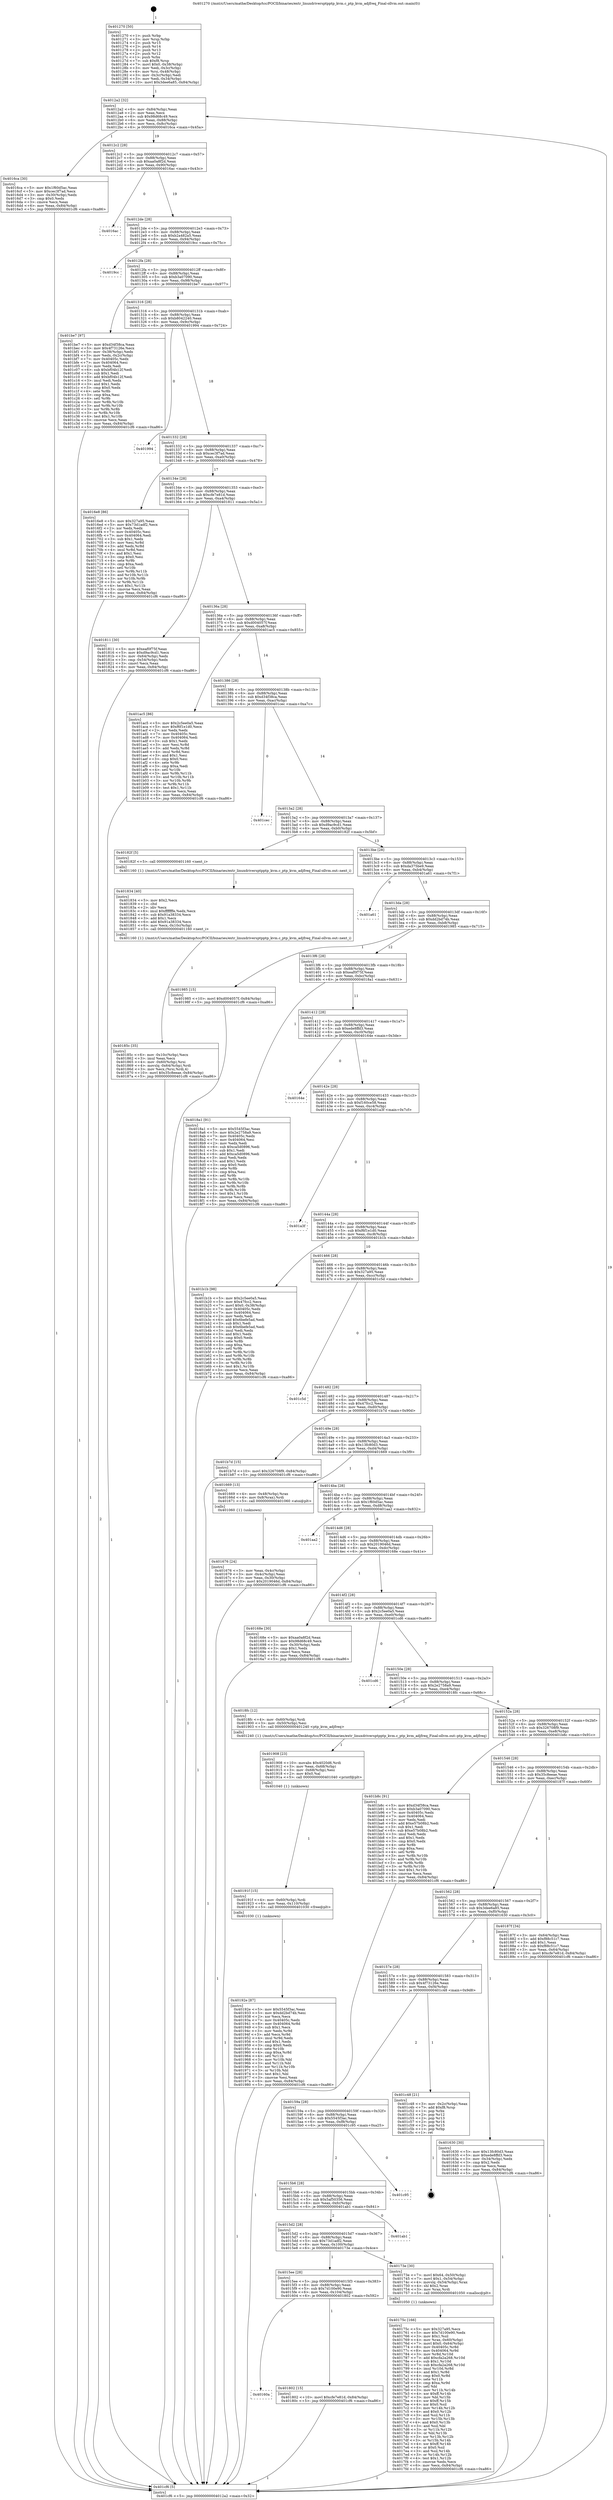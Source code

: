 digraph "0x401270" {
  label = "0x401270 (/mnt/c/Users/mathe/Desktop/tcc/POCII/binaries/extr_linuxdriversptpptp_kvm.c_ptp_kvm_adjfreq_Final-ollvm.out::main(0))"
  labelloc = "t"
  node[shape=record]

  Entry [label="",width=0.3,height=0.3,shape=circle,fillcolor=black,style=filled]
  "0x4012a2" [label="{
     0x4012a2 [32]\l
     | [instrs]\l
     &nbsp;&nbsp;0x4012a2 \<+6\>: mov -0x84(%rbp),%eax\l
     &nbsp;&nbsp;0x4012a8 \<+2\>: mov %eax,%ecx\l
     &nbsp;&nbsp;0x4012aa \<+6\>: sub $0x98d68c49,%ecx\l
     &nbsp;&nbsp;0x4012b0 \<+6\>: mov %eax,-0x88(%rbp)\l
     &nbsp;&nbsp;0x4012b6 \<+6\>: mov %ecx,-0x8c(%rbp)\l
     &nbsp;&nbsp;0x4012bc \<+6\>: je 00000000004016ca \<main+0x45a\>\l
  }"]
  "0x4016ca" [label="{
     0x4016ca [30]\l
     | [instrs]\l
     &nbsp;&nbsp;0x4016ca \<+5\>: mov $0x1f60d5ac,%eax\l
     &nbsp;&nbsp;0x4016cf \<+5\>: mov $0xcec3f7ad,%ecx\l
     &nbsp;&nbsp;0x4016d4 \<+3\>: mov -0x30(%rbp),%edx\l
     &nbsp;&nbsp;0x4016d7 \<+3\>: cmp $0x0,%edx\l
     &nbsp;&nbsp;0x4016da \<+3\>: cmove %ecx,%eax\l
     &nbsp;&nbsp;0x4016dd \<+6\>: mov %eax,-0x84(%rbp)\l
     &nbsp;&nbsp;0x4016e3 \<+5\>: jmp 0000000000401cf6 \<main+0xa86\>\l
  }"]
  "0x4012c2" [label="{
     0x4012c2 [28]\l
     | [instrs]\l
     &nbsp;&nbsp;0x4012c2 \<+5\>: jmp 00000000004012c7 \<main+0x57\>\l
     &nbsp;&nbsp;0x4012c7 \<+6\>: mov -0x88(%rbp),%eax\l
     &nbsp;&nbsp;0x4012cd \<+5\>: sub $0xaa0a8f2d,%eax\l
     &nbsp;&nbsp;0x4012d2 \<+6\>: mov %eax,-0x90(%rbp)\l
     &nbsp;&nbsp;0x4012d8 \<+6\>: je 00000000004016ac \<main+0x43c\>\l
  }"]
  Exit [label="",width=0.3,height=0.3,shape=circle,fillcolor=black,style=filled,peripheries=2]
  "0x4016ac" [label="{
     0x4016ac\l
  }", style=dashed]
  "0x4012de" [label="{
     0x4012de [28]\l
     | [instrs]\l
     &nbsp;&nbsp;0x4012de \<+5\>: jmp 00000000004012e3 \<main+0x73\>\l
     &nbsp;&nbsp;0x4012e3 \<+6\>: mov -0x88(%rbp),%eax\l
     &nbsp;&nbsp;0x4012e9 \<+5\>: sub $0xb2a482a5,%eax\l
     &nbsp;&nbsp;0x4012ee \<+6\>: mov %eax,-0x94(%rbp)\l
     &nbsp;&nbsp;0x4012f4 \<+6\>: je 00000000004019cc \<main+0x75c\>\l
  }"]
  "0x40192e" [label="{
     0x40192e [87]\l
     | [instrs]\l
     &nbsp;&nbsp;0x40192e \<+5\>: mov $0x5545f3ac,%eax\l
     &nbsp;&nbsp;0x401933 \<+5\>: mov $0xdd2bd74b,%esi\l
     &nbsp;&nbsp;0x401938 \<+2\>: xor %ecx,%ecx\l
     &nbsp;&nbsp;0x40193a \<+7\>: mov 0x40405c,%edx\l
     &nbsp;&nbsp;0x401941 \<+8\>: mov 0x404064,%r8d\l
     &nbsp;&nbsp;0x401949 \<+3\>: sub $0x1,%ecx\l
     &nbsp;&nbsp;0x40194c \<+3\>: mov %edx,%r9d\l
     &nbsp;&nbsp;0x40194f \<+3\>: add %ecx,%r9d\l
     &nbsp;&nbsp;0x401952 \<+4\>: imul %r9d,%edx\l
     &nbsp;&nbsp;0x401956 \<+3\>: and $0x1,%edx\l
     &nbsp;&nbsp;0x401959 \<+3\>: cmp $0x0,%edx\l
     &nbsp;&nbsp;0x40195c \<+4\>: sete %r10b\l
     &nbsp;&nbsp;0x401960 \<+4\>: cmp $0xa,%r8d\l
     &nbsp;&nbsp;0x401964 \<+4\>: setl %r11b\l
     &nbsp;&nbsp;0x401968 \<+3\>: mov %r10b,%bl\l
     &nbsp;&nbsp;0x40196b \<+3\>: and %r11b,%bl\l
     &nbsp;&nbsp;0x40196e \<+3\>: xor %r11b,%r10b\l
     &nbsp;&nbsp;0x401971 \<+3\>: or %r10b,%bl\l
     &nbsp;&nbsp;0x401974 \<+3\>: test $0x1,%bl\l
     &nbsp;&nbsp;0x401977 \<+3\>: cmovne %esi,%eax\l
     &nbsp;&nbsp;0x40197a \<+6\>: mov %eax,-0x84(%rbp)\l
     &nbsp;&nbsp;0x401980 \<+5\>: jmp 0000000000401cf6 \<main+0xa86\>\l
  }"]
  "0x4019cc" [label="{
     0x4019cc\l
  }", style=dashed]
  "0x4012fa" [label="{
     0x4012fa [28]\l
     | [instrs]\l
     &nbsp;&nbsp;0x4012fa \<+5\>: jmp 00000000004012ff \<main+0x8f\>\l
     &nbsp;&nbsp;0x4012ff \<+6\>: mov -0x88(%rbp),%eax\l
     &nbsp;&nbsp;0x401305 \<+5\>: sub $0xb3a07090,%eax\l
     &nbsp;&nbsp;0x40130a \<+6\>: mov %eax,-0x98(%rbp)\l
     &nbsp;&nbsp;0x401310 \<+6\>: je 0000000000401be7 \<main+0x977\>\l
  }"]
  "0x40191f" [label="{
     0x40191f [15]\l
     | [instrs]\l
     &nbsp;&nbsp;0x40191f \<+4\>: mov -0x60(%rbp),%rdi\l
     &nbsp;&nbsp;0x401923 \<+6\>: mov %eax,-0x110(%rbp)\l
     &nbsp;&nbsp;0x401929 \<+5\>: call 0000000000401030 \<free@plt\>\l
     | [calls]\l
     &nbsp;&nbsp;0x401030 \{1\} (unknown)\l
  }"]
  "0x401be7" [label="{
     0x401be7 [97]\l
     | [instrs]\l
     &nbsp;&nbsp;0x401be7 \<+5\>: mov $0xd34f38ca,%eax\l
     &nbsp;&nbsp;0x401bec \<+5\>: mov $0x4f73126e,%ecx\l
     &nbsp;&nbsp;0x401bf1 \<+3\>: mov -0x38(%rbp),%edx\l
     &nbsp;&nbsp;0x401bf4 \<+3\>: mov %edx,-0x2c(%rbp)\l
     &nbsp;&nbsp;0x401bf7 \<+7\>: mov 0x40405c,%edx\l
     &nbsp;&nbsp;0x401bfe \<+7\>: mov 0x404064,%esi\l
     &nbsp;&nbsp;0x401c05 \<+2\>: mov %edx,%edi\l
     &nbsp;&nbsp;0x401c07 \<+6\>: sub $0xbf04b12f,%edi\l
     &nbsp;&nbsp;0x401c0d \<+3\>: sub $0x1,%edi\l
     &nbsp;&nbsp;0x401c10 \<+6\>: add $0xbf04b12f,%edi\l
     &nbsp;&nbsp;0x401c16 \<+3\>: imul %edi,%edx\l
     &nbsp;&nbsp;0x401c19 \<+3\>: and $0x1,%edx\l
     &nbsp;&nbsp;0x401c1c \<+3\>: cmp $0x0,%edx\l
     &nbsp;&nbsp;0x401c1f \<+4\>: sete %r8b\l
     &nbsp;&nbsp;0x401c23 \<+3\>: cmp $0xa,%esi\l
     &nbsp;&nbsp;0x401c26 \<+4\>: setl %r9b\l
     &nbsp;&nbsp;0x401c2a \<+3\>: mov %r8b,%r10b\l
     &nbsp;&nbsp;0x401c2d \<+3\>: and %r9b,%r10b\l
     &nbsp;&nbsp;0x401c30 \<+3\>: xor %r9b,%r8b\l
     &nbsp;&nbsp;0x401c33 \<+3\>: or %r8b,%r10b\l
     &nbsp;&nbsp;0x401c36 \<+4\>: test $0x1,%r10b\l
     &nbsp;&nbsp;0x401c3a \<+3\>: cmovne %ecx,%eax\l
     &nbsp;&nbsp;0x401c3d \<+6\>: mov %eax,-0x84(%rbp)\l
     &nbsp;&nbsp;0x401c43 \<+5\>: jmp 0000000000401cf6 \<main+0xa86\>\l
  }"]
  "0x401316" [label="{
     0x401316 [28]\l
     | [instrs]\l
     &nbsp;&nbsp;0x401316 \<+5\>: jmp 000000000040131b \<main+0xab\>\l
     &nbsp;&nbsp;0x40131b \<+6\>: mov -0x88(%rbp),%eax\l
     &nbsp;&nbsp;0x401321 \<+5\>: sub $0xb8042240,%eax\l
     &nbsp;&nbsp;0x401326 \<+6\>: mov %eax,-0x9c(%rbp)\l
     &nbsp;&nbsp;0x40132c \<+6\>: je 0000000000401994 \<main+0x724\>\l
  }"]
  "0x401908" [label="{
     0x401908 [23]\l
     | [instrs]\l
     &nbsp;&nbsp;0x401908 \<+10\>: movabs $0x4020d6,%rdi\l
     &nbsp;&nbsp;0x401912 \<+3\>: mov %eax,-0x68(%rbp)\l
     &nbsp;&nbsp;0x401915 \<+3\>: mov -0x68(%rbp),%esi\l
     &nbsp;&nbsp;0x401918 \<+2\>: mov $0x0,%al\l
     &nbsp;&nbsp;0x40191a \<+5\>: call 0000000000401040 \<printf@plt\>\l
     | [calls]\l
     &nbsp;&nbsp;0x401040 \{1\} (unknown)\l
  }"]
  "0x401994" [label="{
     0x401994\l
  }", style=dashed]
  "0x401332" [label="{
     0x401332 [28]\l
     | [instrs]\l
     &nbsp;&nbsp;0x401332 \<+5\>: jmp 0000000000401337 \<main+0xc7\>\l
     &nbsp;&nbsp;0x401337 \<+6\>: mov -0x88(%rbp),%eax\l
     &nbsp;&nbsp;0x40133d \<+5\>: sub $0xcec3f7ad,%eax\l
     &nbsp;&nbsp;0x401342 \<+6\>: mov %eax,-0xa0(%rbp)\l
     &nbsp;&nbsp;0x401348 \<+6\>: je 00000000004016e8 \<main+0x478\>\l
  }"]
  "0x40185c" [label="{
     0x40185c [35]\l
     | [instrs]\l
     &nbsp;&nbsp;0x40185c \<+6\>: mov -0x10c(%rbp),%ecx\l
     &nbsp;&nbsp;0x401862 \<+3\>: imul %eax,%ecx\l
     &nbsp;&nbsp;0x401865 \<+4\>: mov -0x60(%rbp),%rsi\l
     &nbsp;&nbsp;0x401869 \<+4\>: movslq -0x64(%rbp),%rdi\l
     &nbsp;&nbsp;0x40186d \<+3\>: mov %ecx,(%rsi,%rdi,4)\l
     &nbsp;&nbsp;0x401870 \<+10\>: movl $0x35c8eeae,-0x84(%rbp)\l
     &nbsp;&nbsp;0x40187a \<+5\>: jmp 0000000000401cf6 \<main+0xa86\>\l
  }"]
  "0x4016e8" [label="{
     0x4016e8 [86]\l
     | [instrs]\l
     &nbsp;&nbsp;0x4016e8 \<+5\>: mov $0x327a95,%eax\l
     &nbsp;&nbsp;0x4016ed \<+5\>: mov $0x73d1adf2,%ecx\l
     &nbsp;&nbsp;0x4016f2 \<+2\>: xor %edx,%edx\l
     &nbsp;&nbsp;0x4016f4 \<+7\>: mov 0x40405c,%esi\l
     &nbsp;&nbsp;0x4016fb \<+7\>: mov 0x404064,%edi\l
     &nbsp;&nbsp;0x401702 \<+3\>: sub $0x1,%edx\l
     &nbsp;&nbsp;0x401705 \<+3\>: mov %esi,%r8d\l
     &nbsp;&nbsp;0x401708 \<+3\>: add %edx,%r8d\l
     &nbsp;&nbsp;0x40170b \<+4\>: imul %r8d,%esi\l
     &nbsp;&nbsp;0x40170f \<+3\>: and $0x1,%esi\l
     &nbsp;&nbsp;0x401712 \<+3\>: cmp $0x0,%esi\l
     &nbsp;&nbsp;0x401715 \<+4\>: sete %r9b\l
     &nbsp;&nbsp;0x401719 \<+3\>: cmp $0xa,%edi\l
     &nbsp;&nbsp;0x40171c \<+4\>: setl %r10b\l
     &nbsp;&nbsp;0x401720 \<+3\>: mov %r9b,%r11b\l
     &nbsp;&nbsp;0x401723 \<+3\>: and %r10b,%r11b\l
     &nbsp;&nbsp;0x401726 \<+3\>: xor %r10b,%r9b\l
     &nbsp;&nbsp;0x401729 \<+3\>: or %r9b,%r11b\l
     &nbsp;&nbsp;0x40172c \<+4\>: test $0x1,%r11b\l
     &nbsp;&nbsp;0x401730 \<+3\>: cmovne %ecx,%eax\l
     &nbsp;&nbsp;0x401733 \<+6\>: mov %eax,-0x84(%rbp)\l
     &nbsp;&nbsp;0x401739 \<+5\>: jmp 0000000000401cf6 \<main+0xa86\>\l
  }"]
  "0x40134e" [label="{
     0x40134e [28]\l
     | [instrs]\l
     &nbsp;&nbsp;0x40134e \<+5\>: jmp 0000000000401353 \<main+0xe3\>\l
     &nbsp;&nbsp;0x401353 \<+6\>: mov -0x88(%rbp),%eax\l
     &nbsp;&nbsp;0x401359 \<+5\>: sub $0xcfe7e81d,%eax\l
     &nbsp;&nbsp;0x40135e \<+6\>: mov %eax,-0xa4(%rbp)\l
     &nbsp;&nbsp;0x401364 \<+6\>: je 0000000000401811 \<main+0x5a1\>\l
  }"]
  "0x401834" [label="{
     0x401834 [40]\l
     | [instrs]\l
     &nbsp;&nbsp;0x401834 \<+5\>: mov $0x2,%ecx\l
     &nbsp;&nbsp;0x401839 \<+1\>: cltd\l
     &nbsp;&nbsp;0x40183a \<+2\>: idiv %ecx\l
     &nbsp;&nbsp;0x40183c \<+6\>: imul $0xfffffffe,%edx,%ecx\l
     &nbsp;&nbsp;0x401842 \<+6\>: sub $0x91a38334,%ecx\l
     &nbsp;&nbsp;0x401848 \<+3\>: add $0x1,%ecx\l
     &nbsp;&nbsp;0x40184b \<+6\>: add $0x91a38334,%ecx\l
     &nbsp;&nbsp;0x401851 \<+6\>: mov %ecx,-0x10c(%rbp)\l
     &nbsp;&nbsp;0x401857 \<+5\>: call 0000000000401160 \<next_i\>\l
     | [calls]\l
     &nbsp;&nbsp;0x401160 \{1\} (/mnt/c/Users/mathe/Desktop/tcc/POCII/binaries/extr_linuxdriversptpptp_kvm.c_ptp_kvm_adjfreq_Final-ollvm.out::next_i)\l
  }"]
  "0x401811" [label="{
     0x401811 [30]\l
     | [instrs]\l
     &nbsp;&nbsp;0x401811 \<+5\>: mov $0xeaf0f75f,%eax\l
     &nbsp;&nbsp;0x401816 \<+5\>: mov $0xd9ac9cd1,%ecx\l
     &nbsp;&nbsp;0x40181b \<+3\>: mov -0x64(%rbp),%edx\l
     &nbsp;&nbsp;0x40181e \<+3\>: cmp -0x54(%rbp),%edx\l
     &nbsp;&nbsp;0x401821 \<+3\>: cmovl %ecx,%eax\l
     &nbsp;&nbsp;0x401824 \<+6\>: mov %eax,-0x84(%rbp)\l
     &nbsp;&nbsp;0x40182a \<+5\>: jmp 0000000000401cf6 \<main+0xa86\>\l
  }"]
  "0x40136a" [label="{
     0x40136a [28]\l
     | [instrs]\l
     &nbsp;&nbsp;0x40136a \<+5\>: jmp 000000000040136f \<main+0xff\>\l
     &nbsp;&nbsp;0x40136f \<+6\>: mov -0x88(%rbp),%eax\l
     &nbsp;&nbsp;0x401375 \<+5\>: sub $0xd004057f,%eax\l
     &nbsp;&nbsp;0x40137a \<+6\>: mov %eax,-0xa8(%rbp)\l
     &nbsp;&nbsp;0x401380 \<+6\>: je 0000000000401ac5 \<main+0x855\>\l
  }"]
  "0x40160a" [label="{
     0x40160a\l
  }", style=dashed]
  "0x401ac5" [label="{
     0x401ac5 [86]\l
     | [instrs]\l
     &nbsp;&nbsp;0x401ac5 \<+5\>: mov $0x2c5ee0a5,%eax\l
     &nbsp;&nbsp;0x401aca \<+5\>: mov $0xf6f1e1d0,%ecx\l
     &nbsp;&nbsp;0x401acf \<+2\>: xor %edx,%edx\l
     &nbsp;&nbsp;0x401ad1 \<+7\>: mov 0x40405c,%esi\l
     &nbsp;&nbsp;0x401ad8 \<+7\>: mov 0x404064,%edi\l
     &nbsp;&nbsp;0x401adf \<+3\>: sub $0x1,%edx\l
     &nbsp;&nbsp;0x401ae2 \<+3\>: mov %esi,%r8d\l
     &nbsp;&nbsp;0x401ae5 \<+3\>: add %edx,%r8d\l
     &nbsp;&nbsp;0x401ae8 \<+4\>: imul %r8d,%esi\l
     &nbsp;&nbsp;0x401aec \<+3\>: and $0x1,%esi\l
     &nbsp;&nbsp;0x401aef \<+3\>: cmp $0x0,%esi\l
     &nbsp;&nbsp;0x401af2 \<+4\>: sete %r9b\l
     &nbsp;&nbsp;0x401af6 \<+3\>: cmp $0xa,%edi\l
     &nbsp;&nbsp;0x401af9 \<+4\>: setl %r10b\l
     &nbsp;&nbsp;0x401afd \<+3\>: mov %r9b,%r11b\l
     &nbsp;&nbsp;0x401b00 \<+3\>: and %r10b,%r11b\l
     &nbsp;&nbsp;0x401b03 \<+3\>: xor %r10b,%r9b\l
     &nbsp;&nbsp;0x401b06 \<+3\>: or %r9b,%r11b\l
     &nbsp;&nbsp;0x401b09 \<+4\>: test $0x1,%r11b\l
     &nbsp;&nbsp;0x401b0d \<+3\>: cmovne %ecx,%eax\l
     &nbsp;&nbsp;0x401b10 \<+6\>: mov %eax,-0x84(%rbp)\l
     &nbsp;&nbsp;0x401b16 \<+5\>: jmp 0000000000401cf6 \<main+0xa86\>\l
  }"]
  "0x401386" [label="{
     0x401386 [28]\l
     | [instrs]\l
     &nbsp;&nbsp;0x401386 \<+5\>: jmp 000000000040138b \<main+0x11b\>\l
     &nbsp;&nbsp;0x40138b \<+6\>: mov -0x88(%rbp),%eax\l
     &nbsp;&nbsp;0x401391 \<+5\>: sub $0xd34f38ca,%eax\l
     &nbsp;&nbsp;0x401396 \<+6\>: mov %eax,-0xac(%rbp)\l
     &nbsp;&nbsp;0x40139c \<+6\>: je 0000000000401cec \<main+0xa7c\>\l
  }"]
  "0x401802" [label="{
     0x401802 [15]\l
     | [instrs]\l
     &nbsp;&nbsp;0x401802 \<+10\>: movl $0xcfe7e81d,-0x84(%rbp)\l
     &nbsp;&nbsp;0x40180c \<+5\>: jmp 0000000000401cf6 \<main+0xa86\>\l
  }"]
  "0x401cec" [label="{
     0x401cec\l
  }", style=dashed]
  "0x4013a2" [label="{
     0x4013a2 [28]\l
     | [instrs]\l
     &nbsp;&nbsp;0x4013a2 \<+5\>: jmp 00000000004013a7 \<main+0x137\>\l
     &nbsp;&nbsp;0x4013a7 \<+6\>: mov -0x88(%rbp),%eax\l
     &nbsp;&nbsp;0x4013ad \<+5\>: sub $0xd9ac9cd1,%eax\l
     &nbsp;&nbsp;0x4013b2 \<+6\>: mov %eax,-0xb0(%rbp)\l
     &nbsp;&nbsp;0x4013b8 \<+6\>: je 000000000040182f \<main+0x5bf\>\l
  }"]
  "0x40175c" [label="{
     0x40175c [166]\l
     | [instrs]\l
     &nbsp;&nbsp;0x40175c \<+5\>: mov $0x327a95,%ecx\l
     &nbsp;&nbsp;0x401761 \<+5\>: mov $0x7d100e90,%edx\l
     &nbsp;&nbsp;0x401766 \<+3\>: mov $0x1,%sil\l
     &nbsp;&nbsp;0x401769 \<+4\>: mov %rax,-0x60(%rbp)\l
     &nbsp;&nbsp;0x40176d \<+7\>: movl $0x0,-0x64(%rbp)\l
     &nbsp;&nbsp;0x401774 \<+8\>: mov 0x40405c,%r8d\l
     &nbsp;&nbsp;0x40177c \<+8\>: mov 0x404064,%r9d\l
     &nbsp;&nbsp;0x401784 \<+3\>: mov %r8d,%r10d\l
     &nbsp;&nbsp;0x401787 \<+7\>: add $0xcfa2a268,%r10d\l
     &nbsp;&nbsp;0x40178e \<+4\>: sub $0x1,%r10d\l
     &nbsp;&nbsp;0x401792 \<+7\>: sub $0xcfa2a268,%r10d\l
     &nbsp;&nbsp;0x401799 \<+4\>: imul %r10d,%r8d\l
     &nbsp;&nbsp;0x40179d \<+4\>: and $0x1,%r8d\l
     &nbsp;&nbsp;0x4017a1 \<+4\>: cmp $0x0,%r8d\l
     &nbsp;&nbsp;0x4017a5 \<+4\>: sete %r11b\l
     &nbsp;&nbsp;0x4017a9 \<+4\>: cmp $0xa,%r9d\l
     &nbsp;&nbsp;0x4017ad \<+3\>: setl %bl\l
     &nbsp;&nbsp;0x4017b0 \<+3\>: mov %r11b,%r14b\l
     &nbsp;&nbsp;0x4017b3 \<+4\>: xor $0xff,%r14b\l
     &nbsp;&nbsp;0x4017b7 \<+3\>: mov %bl,%r15b\l
     &nbsp;&nbsp;0x4017ba \<+4\>: xor $0xff,%r15b\l
     &nbsp;&nbsp;0x4017be \<+4\>: xor $0x0,%sil\l
     &nbsp;&nbsp;0x4017c2 \<+3\>: mov %r14b,%r12b\l
     &nbsp;&nbsp;0x4017c5 \<+4\>: and $0x0,%r12b\l
     &nbsp;&nbsp;0x4017c9 \<+3\>: and %sil,%r11b\l
     &nbsp;&nbsp;0x4017cc \<+3\>: mov %r15b,%r13b\l
     &nbsp;&nbsp;0x4017cf \<+4\>: and $0x0,%r13b\l
     &nbsp;&nbsp;0x4017d3 \<+3\>: and %sil,%bl\l
     &nbsp;&nbsp;0x4017d6 \<+3\>: or %r11b,%r12b\l
     &nbsp;&nbsp;0x4017d9 \<+3\>: or %bl,%r13b\l
     &nbsp;&nbsp;0x4017dc \<+3\>: xor %r13b,%r12b\l
     &nbsp;&nbsp;0x4017df \<+3\>: or %r15b,%r14b\l
     &nbsp;&nbsp;0x4017e2 \<+4\>: xor $0xff,%r14b\l
     &nbsp;&nbsp;0x4017e6 \<+4\>: or $0x0,%sil\l
     &nbsp;&nbsp;0x4017ea \<+3\>: and %sil,%r14b\l
     &nbsp;&nbsp;0x4017ed \<+3\>: or %r14b,%r12b\l
     &nbsp;&nbsp;0x4017f0 \<+4\>: test $0x1,%r12b\l
     &nbsp;&nbsp;0x4017f4 \<+3\>: cmovne %edx,%ecx\l
     &nbsp;&nbsp;0x4017f7 \<+6\>: mov %ecx,-0x84(%rbp)\l
     &nbsp;&nbsp;0x4017fd \<+5\>: jmp 0000000000401cf6 \<main+0xa86\>\l
  }"]
  "0x40182f" [label="{
     0x40182f [5]\l
     | [instrs]\l
     &nbsp;&nbsp;0x40182f \<+5\>: call 0000000000401160 \<next_i\>\l
     | [calls]\l
     &nbsp;&nbsp;0x401160 \{1\} (/mnt/c/Users/mathe/Desktop/tcc/POCII/binaries/extr_linuxdriversptpptp_kvm.c_ptp_kvm_adjfreq_Final-ollvm.out::next_i)\l
  }"]
  "0x4013be" [label="{
     0x4013be [28]\l
     | [instrs]\l
     &nbsp;&nbsp;0x4013be \<+5\>: jmp 00000000004013c3 \<main+0x153\>\l
     &nbsp;&nbsp;0x4013c3 \<+6\>: mov -0x88(%rbp),%eax\l
     &nbsp;&nbsp;0x4013c9 \<+5\>: sub $0xda375be9,%eax\l
     &nbsp;&nbsp;0x4013ce \<+6\>: mov %eax,-0xb4(%rbp)\l
     &nbsp;&nbsp;0x4013d4 \<+6\>: je 0000000000401a61 \<main+0x7f1\>\l
  }"]
  "0x4015ee" [label="{
     0x4015ee [28]\l
     | [instrs]\l
     &nbsp;&nbsp;0x4015ee \<+5\>: jmp 00000000004015f3 \<main+0x383\>\l
     &nbsp;&nbsp;0x4015f3 \<+6\>: mov -0x88(%rbp),%eax\l
     &nbsp;&nbsp;0x4015f9 \<+5\>: sub $0x7d100e90,%eax\l
     &nbsp;&nbsp;0x4015fe \<+6\>: mov %eax,-0x104(%rbp)\l
     &nbsp;&nbsp;0x401604 \<+6\>: je 0000000000401802 \<main+0x592\>\l
  }"]
  "0x401a61" [label="{
     0x401a61\l
  }", style=dashed]
  "0x4013da" [label="{
     0x4013da [28]\l
     | [instrs]\l
     &nbsp;&nbsp;0x4013da \<+5\>: jmp 00000000004013df \<main+0x16f\>\l
     &nbsp;&nbsp;0x4013df \<+6\>: mov -0x88(%rbp),%eax\l
     &nbsp;&nbsp;0x4013e5 \<+5\>: sub $0xdd2bd74b,%eax\l
     &nbsp;&nbsp;0x4013ea \<+6\>: mov %eax,-0xb8(%rbp)\l
     &nbsp;&nbsp;0x4013f0 \<+6\>: je 0000000000401985 \<main+0x715\>\l
  }"]
  "0x40173e" [label="{
     0x40173e [30]\l
     | [instrs]\l
     &nbsp;&nbsp;0x40173e \<+7\>: movl $0x64,-0x50(%rbp)\l
     &nbsp;&nbsp;0x401745 \<+7\>: movl $0x1,-0x54(%rbp)\l
     &nbsp;&nbsp;0x40174c \<+4\>: movslq -0x54(%rbp),%rax\l
     &nbsp;&nbsp;0x401750 \<+4\>: shl $0x2,%rax\l
     &nbsp;&nbsp;0x401754 \<+3\>: mov %rax,%rdi\l
     &nbsp;&nbsp;0x401757 \<+5\>: call 0000000000401050 \<malloc@plt\>\l
     | [calls]\l
     &nbsp;&nbsp;0x401050 \{1\} (unknown)\l
  }"]
  "0x401985" [label="{
     0x401985 [15]\l
     | [instrs]\l
     &nbsp;&nbsp;0x401985 \<+10\>: movl $0xd004057f,-0x84(%rbp)\l
     &nbsp;&nbsp;0x40198f \<+5\>: jmp 0000000000401cf6 \<main+0xa86\>\l
  }"]
  "0x4013f6" [label="{
     0x4013f6 [28]\l
     | [instrs]\l
     &nbsp;&nbsp;0x4013f6 \<+5\>: jmp 00000000004013fb \<main+0x18b\>\l
     &nbsp;&nbsp;0x4013fb \<+6\>: mov -0x88(%rbp),%eax\l
     &nbsp;&nbsp;0x401401 \<+5\>: sub $0xeaf0f75f,%eax\l
     &nbsp;&nbsp;0x401406 \<+6\>: mov %eax,-0xbc(%rbp)\l
     &nbsp;&nbsp;0x40140c \<+6\>: je 00000000004018a1 \<main+0x631\>\l
  }"]
  "0x4015d2" [label="{
     0x4015d2 [28]\l
     | [instrs]\l
     &nbsp;&nbsp;0x4015d2 \<+5\>: jmp 00000000004015d7 \<main+0x367\>\l
     &nbsp;&nbsp;0x4015d7 \<+6\>: mov -0x88(%rbp),%eax\l
     &nbsp;&nbsp;0x4015dd \<+5\>: sub $0x73d1adf2,%eax\l
     &nbsp;&nbsp;0x4015e2 \<+6\>: mov %eax,-0x100(%rbp)\l
     &nbsp;&nbsp;0x4015e8 \<+6\>: je 000000000040173e \<main+0x4ce\>\l
  }"]
  "0x4018a1" [label="{
     0x4018a1 [91]\l
     | [instrs]\l
     &nbsp;&nbsp;0x4018a1 \<+5\>: mov $0x5545f3ac,%eax\l
     &nbsp;&nbsp;0x4018a6 \<+5\>: mov $0x2e2758a9,%ecx\l
     &nbsp;&nbsp;0x4018ab \<+7\>: mov 0x40405c,%edx\l
     &nbsp;&nbsp;0x4018b2 \<+7\>: mov 0x404064,%esi\l
     &nbsp;&nbsp;0x4018b9 \<+2\>: mov %edx,%edi\l
     &nbsp;&nbsp;0x4018bb \<+6\>: sub $0xca5d0896,%edi\l
     &nbsp;&nbsp;0x4018c1 \<+3\>: sub $0x1,%edi\l
     &nbsp;&nbsp;0x4018c4 \<+6\>: add $0xca5d0896,%edi\l
     &nbsp;&nbsp;0x4018ca \<+3\>: imul %edi,%edx\l
     &nbsp;&nbsp;0x4018cd \<+3\>: and $0x1,%edx\l
     &nbsp;&nbsp;0x4018d0 \<+3\>: cmp $0x0,%edx\l
     &nbsp;&nbsp;0x4018d3 \<+4\>: sete %r8b\l
     &nbsp;&nbsp;0x4018d7 \<+3\>: cmp $0xa,%esi\l
     &nbsp;&nbsp;0x4018da \<+4\>: setl %r9b\l
     &nbsp;&nbsp;0x4018de \<+3\>: mov %r8b,%r10b\l
     &nbsp;&nbsp;0x4018e1 \<+3\>: and %r9b,%r10b\l
     &nbsp;&nbsp;0x4018e4 \<+3\>: xor %r9b,%r8b\l
     &nbsp;&nbsp;0x4018e7 \<+3\>: or %r8b,%r10b\l
     &nbsp;&nbsp;0x4018ea \<+4\>: test $0x1,%r10b\l
     &nbsp;&nbsp;0x4018ee \<+3\>: cmovne %ecx,%eax\l
     &nbsp;&nbsp;0x4018f1 \<+6\>: mov %eax,-0x84(%rbp)\l
     &nbsp;&nbsp;0x4018f7 \<+5\>: jmp 0000000000401cf6 \<main+0xa86\>\l
  }"]
  "0x401412" [label="{
     0x401412 [28]\l
     | [instrs]\l
     &nbsp;&nbsp;0x401412 \<+5\>: jmp 0000000000401417 \<main+0x1a7\>\l
     &nbsp;&nbsp;0x401417 \<+6\>: mov -0x88(%rbp),%eax\l
     &nbsp;&nbsp;0x40141d \<+5\>: sub $0xede8ffd3,%eax\l
     &nbsp;&nbsp;0x401422 \<+6\>: mov %eax,-0xc0(%rbp)\l
     &nbsp;&nbsp;0x401428 \<+6\>: je 000000000040164e \<main+0x3de\>\l
  }"]
  "0x401ab1" [label="{
     0x401ab1\l
  }", style=dashed]
  "0x40164e" [label="{
     0x40164e\l
  }", style=dashed]
  "0x40142e" [label="{
     0x40142e [28]\l
     | [instrs]\l
     &nbsp;&nbsp;0x40142e \<+5\>: jmp 0000000000401433 \<main+0x1c3\>\l
     &nbsp;&nbsp;0x401433 \<+6\>: mov -0x88(%rbp),%eax\l
     &nbsp;&nbsp;0x401439 \<+5\>: sub $0xf160ce58,%eax\l
     &nbsp;&nbsp;0x40143e \<+6\>: mov %eax,-0xc4(%rbp)\l
     &nbsp;&nbsp;0x401444 \<+6\>: je 0000000000401a3f \<main+0x7cf\>\l
  }"]
  "0x4015b6" [label="{
     0x4015b6 [28]\l
     | [instrs]\l
     &nbsp;&nbsp;0x4015b6 \<+5\>: jmp 00000000004015bb \<main+0x34b\>\l
     &nbsp;&nbsp;0x4015bb \<+6\>: mov -0x88(%rbp),%eax\l
     &nbsp;&nbsp;0x4015c1 \<+5\>: sub $0x5af50356,%eax\l
     &nbsp;&nbsp;0x4015c6 \<+6\>: mov %eax,-0xfc(%rbp)\l
     &nbsp;&nbsp;0x4015cc \<+6\>: je 0000000000401ab1 \<main+0x841\>\l
  }"]
  "0x401a3f" [label="{
     0x401a3f\l
  }", style=dashed]
  "0x40144a" [label="{
     0x40144a [28]\l
     | [instrs]\l
     &nbsp;&nbsp;0x40144a \<+5\>: jmp 000000000040144f \<main+0x1df\>\l
     &nbsp;&nbsp;0x40144f \<+6\>: mov -0x88(%rbp),%eax\l
     &nbsp;&nbsp;0x401455 \<+5\>: sub $0xf6f1e1d0,%eax\l
     &nbsp;&nbsp;0x40145a \<+6\>: mov %eax,-0xc8(%rbp)\l
     &nbsp;&nbsp;0x401460 \<+6\>: je 0000000000401b1b \<main+0x8ab\>\l
  }"]
  "0x401c95" [label="{
     0x401c95\l
  }", style=dashed]
  "0x401b1b" [label="{
     0x401b1b [98]\l
     | [instrs]\l
     &nbsp;&nbsp;0x401b1b \<+5\>: mov $0x2c5ee0a5,%eax\l
     &nbsp;&nbsp;0x401b20 \<+5\>: mov $0x47fcc2,%ecx\l
     &nbsp;&nbsp;0x401b25 \<+7\>: movl $0x0,-0x38(%rbp)\l
     &nbsp;&nbsp;0x401b2c \<+7\>: mov 0x40405c,%edx\l
     &nbsp;&nbsp;0x401b33 \<+7\>: mov 0x404064,%esi\l
     &nbsp;&nbsp;0x401b3a \<+2\>: mov %edx,%edi\l
     &nbsp;&nbsp;0x401b3c \<+6\>: add $0x6befe5ad,%edi\l
     &nbsp;&nbsp;0x401b42 \<+3\>: sub $0x1,%edi\l
     &nbsp;&nbsp;0x401b45 \<+6\>: sub $0x6befe5ad,%edi\l
     &nbsp;&nbsp;0x401b4b \<+3\>: imul %edi,%edx\l
     &nbsp;&nbsp;0x401b4e \<+3\>: and $0x1,%edx\l
     &nbsp;&nbsp;0x401b51 \<+3\>: cmp $0x0,%edx\l
     &nbsp;&nbsp;0x401b54 \<+4\>: sete %r8b\l
     &nbsp;&nbsp;0x401b58 \<+3\>: cmp $0xa,%esi\l
     &nbsp;&nbsp;0x401b5b \<+4\>: setl %r9b\l
     &nbsp;&nbsp;0x401b5f \<+3\>: mov %r8b,%r10b\l
     &nbsp;&nbsp;0x401b62 \<+3\>: and %r9b,%r10b\l
     &nbsp;&nbsp;0x401b65 \<+3\>: xor %r9b,%r8b\l
     &nbsp;&nbsp;0x401b68 \<+3\>: or %r8b,%r10b\l
     &nbsp;&nbsp;0x401b6b \<+4\>: test $0x1,%r10b\l
     &nbsp;&nbsp;0x401b6f \<+3\>: cmovne %ecx,%eax\l
     &nbsp;&nbsp;0x401b72 \<+6\>: mov %eax,-0x84(%rbp)\l
     &nbsp;&nbsp;0x401b78 \<+5\>: jmp 0000000000401cf6 \<main+0xa86\>\l
  }"]
  "0x401466" [label="{
     0x401466 [28]\l
     | [instrs]\l
     &nbsp;&nbsp;0x401466 \<+5\>: jmp 000000000040146b \<main+0x1fb\>\l
     &nbsp;&nbsp;0x40146b \<+6\>: mov -0x88(%rbp),%eax\l
     &nbsp;&nbsp;0x401471 \<+5\>: sub $0x327a95,%eax\l
     &nbsp;&nbsp;0x401476 \<+6\>: mov %eax,-0xcc(%rbp)\l
     &nbsp;&nbsp;0x40147c \<+6\>: je 0000000000401c5d \<main+0x9ed\>\l
  }"]
  "0x40159a" [label="{
     0x40159a [28]\l
     | [instrs]\l
     &nbsp;&nbsp;0x40159a \<+5\>: jmp 000000000040159f \<main+0x32f\>\l
     &nbsp;&nbsp;0x40159f \<+6\>: mov -0x88(%rbp),%eax\l
     &nbsp;&nbsp;0x4015a5 \<+5\>: sub $0x5545f3ac,%eax\l
     &nbsp;&nbsp;0x4015aa \<+6\>: mov %eax,-0xf8(%rbp)\l
     &nbsp;&nbsp;0x4015b0 \<+6\>: je 0000000000401c95 \<main+0xa25\>\l
  }"]
  "0x401c5d" [label="{
     0x401c5d\l
  }", style=dashed]
  "0x401482" [label="{
     0x401482 [28]\l
     | [instrs]\l
     &nbsp;&nbsp;0x401482 \<+5\>: jmp 0000000000401487 \<main+0x217\>\l
     &nbsp;&nbsp;0x401487 \<+6\>: mov -0x88(%rbp),%eax\l
     &nbsp;&nbsp;0x40148d \<+5\>: sub $0x47fcc2,%eax\l
     &nbsp;&nbsp;0x401492 \<+6\>: mov %eax,-0xd0(%rbp)\l
     &nbsp;&nbsp;0x401498 \<+6\>: je 0000000000401b7d \<main+0x90d\>\l
  }"]
  "0x401c48" [label="{
     0x401c48 [21]\l
     | [instrs]\l
     &nbsp;&nbsp;0x401c48 \<+3\>: mov -0x2c(%rbp),%eax\l
     &nbsp;&nbsp;0x401c4b \<+7\>: add $0xf8,%rsp\l
     &nbsp;&nbsp;0x401c52 \<+1\>: pop %rbx\l
     &nbsp;&nbsp;0x401c53 \<+2\>: pop %r12\l
     &nbsp;&nbsp;0x401c55 \<+2\>: pop %r13\l
     &nbsp;&nbsp;0x401c57 \<+2\>: pop %r14\l
     &nbsp;&nbsp;0x401c59 \<+2\>: pop %r15\l
     &nbsp;&nbsp;0x401c5b \<+1\>: pop %rbp\l
     &nbsp;&nbsp;0x401c5c \<+1\>: ret\l
  }"]
  "0x401b7d" [label="{
     0x401b7d [15]\l
     | [instrs]\l
     &nbsp;&nbsp;0x401b7d \<+10\>: movl $0x326708f9,-0x84(%rbp)\l
     &nbsp;&nbsp;0x401b87 \<+5\>: jmp 0000000000401cf6 \<main+0xa86\>\l
  }"]
  "0x40149e" [label="{
     0x40149e [28]\l
     | [instrs]\l
     &nbsp;&nbsp;0x40149e \<+5\>: jmp 00000000004014a3 \<main+0x233\>\l
     &nbsp;&nbsp;0x4014a3 \<+6\>: mov -0x88(%rbp),%eax\l
     &nbsp;&nbsp;0x4014a9 \<+5\>: sub $0x13fc80d3,%eax\l
     &nbsp;&nbsp;0x4014ae \<+6\>: mov %eax,-0xd4(%rbp)\l
     &nbsp;&nbsp;0x4014b4 \<+6\>: je 0000000000401669 \<main+0x3f9\>\l
  }"]
  "0x401676" [label="{
     0x401676 [24]\l
     | [instrs]\l
     &nbsp;&nbsp;0x401676 \<+3\>: mov %eax,-0x4c(%rbp)\l
     &nbsp;&nbsp;0x401679 \<+3\>: mov -0x4c(%rbp),%eax\l
     &nbsp;&nbsp;0x40167c \<+3\>: mov %eax,-0x30(%rbp)\l
     &nbsp;&nbsp;0x40167f \<+10\>: movl $0x2019046d,-0x84(%rbp)\l
     &nbsp;&nbsp;0x401689 \<+5\>: jmp 0000000000401cf6 \<main+0xa86\>\l
  }"]
  "0x401669" [label="{
     0x401669 [13]\l
     | [instrs]\l
     &nbsp;&nbsp;0x401669 \<+4\>: mov -0x48(%rbp),%rax\l
     &nbsp;&nbsp;0x40166d \<+4\>: mov 0x8(%rax),%rdi\l
     &nbsp;&nbsp;0x401671 \<+5\>: call 0000000000401060 \<atoi@plt\>\l
     | [calls]\l
     &nbsp;&nbsp;0x401060 \{1\} (unknown)\l
  }"]
  "0x4014ba" [label="{
     0x4014ba [28]\l
     | [instrs]\l
     &nbsp;&nbsp;0x4014ba \<+5\>: jmp 00000000004014bf \<main+0x24f\>\l
     &nbsp;&nbsp;0x4014bf \<+6\>: mov -0x88(%rbp),%eax\l
     &nbsp;&nbsp;0x4014c5 \<+5\>: sub $0x1f60d5ac,%eax\l
     &nbsp;&nbsp;0x4014ca \<+6\>: mov %eax,-0xd8(%rbp)\l
     &nbsp;&nbsp;0x4014d0 \<+6\>: je 0000000000401aa2 \<main+0x832\>\l
  }"]
  "0x401270" [label="{
     0x401270 [50]\l
     | [instrs]\l
     &nbsp;&nbsp;0x401270 \<+1\>: push %rbp\l
     &nbsp;&nbsp;0x401271 \<+3\>: mov %rsp,%rbp\l
     &nbsp;&nbsp;0x401274 \<+2\>: push %r15\l
     &nbsp;&nbsp;0x401276 \<+2\>: push %r14\l
     &nbsp;&nbsp;0x401278 \<+2\>: push %r13\l
     &nbsp;&nbsp;0x40127a \<+2\>: push %r12\l
     &nbsp;&nbsp;0x40127c \<+1\>: push %rbx\l
     &nbsp;&nbsp;0x40127d \<+7\>: sub $0xf8,%rsp\l
     &nbsp;&nbsp;0x401284 \<+7\>: movl $0x0,-0x38(%rbp)\l
     &nbsp;&nbsp;0x40128b \<+3\>: mov %edi,-0x3c(%rbp)\l
     &nbsp;&nbsp;0x40128e \<+4\>: mov %rsi,-0x48(%rbp)\l
     &nbsp;&nbsp;0x401292 \<+3\>: mov -0x3c(%rbp),%edi\l
     &nbsp;&nbsp;0x401295 \<+3\>: mov %edi,-0x34(%rbp)\l
     &nbsp;&nbsp;0x401298 \<+10\>: movl $0x3dee6a85,-0x84(%rbp)\l
  }"]
  "0x401aa2" [label="{
     0x401aa2\l
  }", style=dashed]
  "0x4014d6" [label="{
     0x4014d6 [28]\l
     | [instrs]\l
     &nbsp;&nbsp;0x4014d6 \<+5\>: jmp 00000000004014db \<main+0x26b\>\l
     &nbsp;&nbsp;0x4014db \<+6\>: mov -0x88(%rbp),%eax\l
     &nbsp;&nbsp;0x4014e1 \<+5\>: sub $0x2019046d,%eax\l
     &nbsp;&nbsp;0x4014e6 \<+6\>: mov %eax,-0xdc(%rbp)\l
     &nbsp;&nbsp;0x4014ec \<+6\>: je 000000000040168e \<main+0x41e\>\l
  }"]
  "0x401cf6" [label="{
     0x401cf6 [5]\l
     | [instrs]\l
     &nbsp;&nbsp;0x401cf6 \<+5\>: jmp 00000000004012a2 \<main+0x32\>\l
  }"]
  "0x40168e" [label="{
     0x40168e [30]\l
     | [instrs]\l
     &nbsp;&nbsp;0x40168e \<+5\>: mov $0xaa0a8f2d,%eax\l
     &nbsp;&nbsp;0x401693 \<+5\>: mov $0x98d68c49,%ecx\l
     &nbsp;&nbsp;0x401698 \<+3\>: mov -0x30(%rbp),%edx\l
     &nbsp;&nbsp;0x40169b \<+3\>: cmp $0x1,%edx\l
     &nbsp;&nbsp;0x40169e \<+3\>: cmovl %ecx,%eax\l
     &nbsp;&nbsp;0x4016a1 \<+6\>: mov %eax,-0x84(%rbp)\l
     &nbsp;&nbsp;0x4016a7 \<+5\>: jmp 0000000000401cf6 \<main+0xa86\>\l
  }"]
  "0x4014f2" [label="{
     0x4014f2 [28]\l
     | [instrs]\l
     &nbsp;&nbsp;0x4014f2 \<+5\>: jmp 00000000004014f7 \<main+0x287\>\l
     &nbsp;&nbsp;0x4014f7 \<+6\>: mov -0x88(%rbp),%eax\l
     &nbsp;&nbsp;0x4014fd \<+5\>: sub $0x2c5ee0a5,%eax\l
     &nbsp;&nbsp;0x401502 \<+6\>: mov %eax,-0xe0(%rbp)\l
     &nbsp;&nbsp;0x401508 \<+6\>: je 0000000000401cd6 \<main+0xa66\>\l
  }"]
  "0x40157e" [label="{
     0x40157e [28]\l
     | [instrs]\l
     &nbsp;&nbsp;0x40157e \<+5\>: jmp 0000000000401583 \<main+0x313\>\l
     &nbsp;&nbsp;0x401583 \<+6\>: mov -0x88(%rbp),%eax\l
     &nbsp;&nbsp;0x401589 \<+5\>: sub $0x4f73126e,%eax\l
     &nbsp;&nbsp;0x40158e \<+6\>: mov %eax,-0xf4(%rbp)\l
     &nbsp;&nbsp;0x401594 \<+6\>: je 0000000000401c48 \<main+0x9d8\>\l
  }"]
  "0x401cd6" [label="{
     0x401cd6\l
  }", style=dashed]
  "0x40150e" [label="{
     0x40150e [28]\l
     | [instrs]\l
     &nbsp;&nbsp;0x40150e \<+5\>: jmp 0000000000401513 \<main+0x2a3\>\l
     &nbsp;&nbsp;0x401513 \<+6\>: mov -0x88(%rbp),%eax\l
     &nbsp;&nbsp;0x401519 \<+5\>: sub $0x2e2758a9,%eax\l
     &nbsp;&nbsp;0x40151e \<+6\>: mov %eax,-0xe4(%rbp)\l
     &nbsp;&nbsp;0x401524 \<+6\>: je 00000000004018fc \<main+0x68c\>\l
  }"]
  "0x401630" [label="{
     0x401630 [30]\l
     | [instrs]\l
     &nbsp;&nbsp;0x401630 \<+5\>: mov $0x13fc80d3,%eax\l
     &nbsp;&nbsp;0x401635 \<+5\>: mov $0xede8ffd3,%ecx\l
     &nbsp;&nbsp;0x40163a \<+3\>: mov -0x34(%rbp),%edx\l
     &nbsp;&nbsp;0x40163d \<+3\>: cmp $0x2,%edx\l
     &nbsp;&nbsp;0x401640 \<+3\>: cmovne %ecx,%eax\l
     &nbsp;&nbsp;0x401643 \<+6\>: mov %eax,-0x84(%rbp)\l
     &nbsp;&nbsp;0x401649 \<+5\>: jmp 0000000000401cf6 \<main+0xa86\>\l
  }"]
  "0x4018fc" [label="{
     0x4018fc [12]\l
     | [instrs]\l
     &nbsp;&nbsp;0x4018fc \<+4\>: mov -0x60(%rbp),%rdi\l
     &nbsp;&nbsp;0x401900 \<+3\>: mov -0x50(%rbp),%esi\l
     &nbsp;&nbsp;0x401903 \<+5\>: call 0000000000401240 \<ptp_kvm_adjfreq\>\l
     | [calls]\l
     &nbsp;&nbsp;0x401240 \{1\} (/mnt/c/Users/mathe/Desktop/tcc/POCII/binaries/extr_linuxdriversptpptp_kvm.c_ptp_kvm_adjfreq_Final-ollvm.out::ptp_kvm_adjfreq)\l
  }"]
  "0x40152a" [label="{
     0x40152a [28]\l
     | [instrs]\l
     &nbsp;&nbsp;0x40152a \<+5\>: jmp 000000000040152f \<main+0x2bf\>\l
     &nbsp;&nbsp;0x40152f \<+6\>: mov -0x88(%rbp),%eax\l
     &nbsp;&nbsp;0x401535 \<+5\>: sub $0x326708f9,%eax\l
     &nbsp;&nbsp;0x40153a \<+6\>: mov %eax,-0xe8(%rbp)\l
     &nbsp;&nbsp;0x401540 \<+6\>: je 0000000000401b8c \<main+0x91c\>\l
  }"]
  "0x401562" [label="{
     0x401562 [28]\l
     | [instrs]\l
     &nbsp;&nbsp;0x401562 \<+5\>: jmp 0000000000401567 \<main+0x2f7\>\l
     &nbsp;&nbsp;0x401567 \<+6\>: mov -0x88(%rbp),%eax\l
     &nbsp;&nbsp;0x40156d \<+5\>: sub $0x3dee6a85,%eax\l
     &nbsp;&nbsp;0x401572 \<+6\>: mov %eax,-0xf0(%rbp)\l
     &nbsp;&nbsp;0x401578 \<+6\>: je 0000000000401630 \<main+0x3c0\>\l
  }"]
  "0x401b8c" [label="{
     0x401b8c [91]\l
     | [instrs]\l
     &nbsp;&nbsp;0x401b8c \<+5\>: mov $0xd34f38ca,%eax\l
     &nbsp;&nbsp;0x401b91 \<+5\>: mov $0xb3a07090,%ecx\l
     &nbsp;&nbsp;0x401b96 \<+7\>: mov 0x40405c,%edx\l
     &nbsp;&nbsp;0x401b9d \<+7\>: mov 0x404064,%esi\l
     &nbsp;&nbsp;0x401ba4 \<+2\>: mov %edx,%edi\l
     &nbsp;&nbsp;0x401ba6 \<+6\>: add $0xe57b08b2,%edi\l
     &nbsp;&nbsp;0x401bac \<+3\>: sub $0x1,%edi\l
     &nbsp;&nbsp;0x401baf \<+6\>: sub $0xe57b08b2,%edi\l
     &nbsp;&nbsp;0x401bb5 \<+3\>: imul %edi,%edx\l
     &nbsp;&nbsp;0x401bb8 \<+3\>: and $0x1,%edx\l
     &nbsp;&nbsp;0x401bbb \<+3\>: cmp $0x0,%edx\l
     &nbsp;&nbsp;0x401bbe \<+4\>: sete %r8b\l
     &nbsp;&nbsp;0x401bc2 \<+3\>: cmp $0xa,%esi\l
     &nbsp;&nbsp;0x401bc5 \<+4\>: setl %r9b\l
     &nbsp;&nbsp;0x401bc9 \<+3\>: mov %r8b,%r10b\l
     &nbsp;&nbsp;0x401bcc \<+3\>: and %r9b,%r10b\l
     &nbsp;&nbsp;0x401bcf \<+3\>: xor %r9b,%r8b\l
     &nbsp;&nbsp;0x401bd2 \<+3\>: or %r8b,%r10b\l
     &nbsp;&nbsp;0x401bd5 \<+4\>: test $0x1,%r10b\l
     &nbsp;&nbsp;0x401bd9 \<+3\>: cmovne %ecx,%eax\l
     &nbsp;&nbsp;0x401bdc \<+6\>: mov %eax,-0x84(%rbp)\l
     &nbsp;&nbsp;0x401be2 \<+5\>: jmp 0000000000401cf6 \<main+0xa86\>\l
  }"]
  "0x401546" [label="{
     0x401546 [28]\l
     | [instrs]\l
     &nbsp;&nbsp;0x401546 \<+5\>: jmp 000000000040154b \<main+0x2db\>\l
     &nbsp;&nbsp;0x40154b \<+6\>: mov -0x88(%rbp),%eax\l
     &nbsp;&nbsp;0x401551 \<+5\>: sub $0x35c8eeae,%eax\l
     &nbsp;&nbsp;0x401556 \<+6\>: mov %eax,-0xec(%rbp)\l
     &nbsp;&nbsp;0x40155c \<+6\>: je 000000000040187f \<main+0x60f\>\l
  }"]
  "0x40187f" [label="{
     0x40187f [34]\l
     | [instrs]\l
     &nbsp;&nbsp;0x40187f \<+3\>: mov -0x64(%rbp),%eax\l
     &nbsp;&nbsp;0x401882 \<+5\>: add $0xf88c51c7,%eax\l
     &nbsp;&nbsp;0x401887 \<+3\>: add $0x1,%eax\l
     &nbsp;&nbsp;0x40188a \<+5\>: sub $0xf88c51c7,%eax\l
     &nbsp;&nbsp;0x40188f \<+3\>: mov %eax,-0x64(%rbp)\l
     &nbsp;&nbsp;0x401892 \<+10\>: movl $0xcfe7e81d,-0x84(%rbp)\l
     &nbsp;&nbsp;0x40189c \<+5\>: jmp 0000000000401cf6 \<main+0xa86\>\l
  }"]
  Entry -> "0x401270" [label=" 1"]
  "0x4012a2" -> "0x4016ca" [label=" 1"]
  "0x4012a2" -> "0x4012c2" [label=" 19"]
  "0x401c48" -> Exit [label=" 1"]
  "0x4012c2" -> "0x4016ac" [label=" 0"]
  "0x4012c2" -> "0x4012de" [label=" 19"]
  "0x401be7" -> "0x401cf6" [label=" 1"]
  "0x4012de" -> "0x4019cc" [label=" 0"]
  "0x4012de" -> "0x4012fa" [label=" 19"]
  "0x401b8c" -> "0x401cf6" [label=" 1"]
  "0x4012fa" -> "0x401be7" [label=" 1"]
  "0x4012fa" -> "0x401316" [label=" 18"]
  "0x401b7d" -> "0x401cf6" [label=" 1"]
  "0x401316" -> "0x401994" [label=" 0"]
  "0x401316" -> "0x401332" [label=" 18"]
  "0x401b1b" -> "0x401cf6" [label=" 1"]
  "0x401332" -> "0x4016e8" [label=" 1"]
  "0x401332" -> "0x40134e" [label=" 17"]
  "0x401ac5" -> "0x401cf6" [label=" 1"]
  "0x40134e" -> "0x401811" [label=" 2"]
  "0x40134e" -> "0x40136a" [label=" 15"]
  "0x401985" -> "0x401cf6" [label=" 1"]
  "0x40136a" -> "0x401ac5" [label=" 1"]
  "0x40136a" -> "0x401386" [label=" 14"]
  "0x40192e" -> "0x401cf6" [label=" 1"]
  "0x401386" -> "0x401cec" [label=" 0"]
  "0x401386" -> "0x4013a2" [label=" 14"]
  "0x40191f" -> "0x40192e" [label=" 1"]
  "0x4013a2" -> "0x40182f" [label=" 1"]
  "0x4013a2" -> "0x4013be" [label=" 13"]
  "0x4018fc" -> "0x401908" [label=" 1"]
  "0x4013be" -> "0x401a61" [label=" 0"]
  "0x4013be" -> "0x4013da" [label=" 13"]
  "0x4018a1" -> "0x401cf6" [label=" 1"]
  "0x4013da" -> "0x401985" [label=" 1"]
  "0x4013da" -> "0x4013f6" [label=" 12"]
  "0x40187f" -> "0x401cf6" [label=" 1"]
  "0x4013f6" -> "0x4018a1" [label=" 1"]
  "0x4013f6" -> "0x401412" [label=" 11"]
  "0x401834" -> "0x40185c" [label=" 1"]
  "0x401412" -> "0x40164e" [label=" 0"]
  "0x401412" -> "0x40142e" [label=" 11"]
  "0x40182f" -> "0x401834" [label=" 1"]
  "0x40142e" -> "0x401a3f" [label=" 0"]
  "0x40142e" -> "0x40144a" [label=" 11"]
  "0x401802" -> "0x401cf6" [label=" 1"]
  "0x40144a" -> "0x401b1b" [label=" 1"]
  "0x40144a" -> "0x401466" [label=" 10"]
  "0x4015ee" -> "0x40160a" [label=" 0"]
  "0x401466" -> "0x401c5d" [label=" 0"]
  "0x401466" -> "0x401482" [label=" 10"]
  "0x401908" -> "0x40191f" [label=" 1"]
  "0x401482" -> "0x401b7d" [label=" 1"]
  "0x401482" -> "0x40149e" [label=" 9"]
  "0x40175c" -> "0x401cf6" [label=" 1"]
  "0x40149e" -> "0x401669" [label=" 1"]
  "0x40149e" -> "0x4014ba" [label=" 8"]
  "0x4015d2" -> "0x4015ee" [label=" 1"]
  "0x4014ba" -> "0x401aa2" [label=" 0"]
  "0x4014ba" -> "0x4014d6" [label=" 8"]
  "0x4015d2" -> "0x40173e" [label=" 1"]
  "0x4014d6" -> "0x40168e" [label=" 1"]
  "0x4014d6" -> "0x4014f2" [label=" 7"]
  "0x40185c" -> "0x401cf6" [label=" 1"]
  "0x4014f2" -> "0x401cd6" [label=" 0"]
  "0x4014f2" -> "0x40150e" [label=" 7"]
  "0x4015b6" -> "0x4015d2" [label=" 2"]
  "0x40150e" -> "0x4018fc" [label=" 1"]
  "0x40150e" -> "0x40152a" [label=" 6"]
  "0x4015b6" -> "0x401ab1" [label=" 0"]
  "0x40152a" -> "0x401b8c" [label=" 1"]
  "0x40152a" -> "0x401546" [label=" 5"]
  "0x40159a" -> "0x4015b6" [label=" 2"]
  "0x401546" -> "0x40187f" [label=" 1"]
  "0x401546" -> "0x401562" [label=" 4"]
  "0x401811" -> "0x401cf6" [label=" 2"]
  "0x401562" -> "0x401630" [label=" 1"]
  "0x401562" -> "0x40157e" [label=" 3"]
  "0x401630" -> "0x401cf6" [label=" 1"]
  "0x401270" -> "0x4012a2" [label=" 1"]
  "0x401cf6" -> "0x4012a2" [label=" 19"]
  "0x401669" -> "0x401676" [label=" 1"]
  "0x401676" -> "0x401cf6" [label=" 1"]
  "0x40168e" -> "0x401cf6" [label=" 1"]
  "0x4016ca" -> "0x401cf6" [label=" 1"]
  "0x4016e8" -> "0x401cf6" [label=" 1"]
  "0x40173e" -> "0x40175c" [label=" 1"]
  "0x40157e" -> "0x401c48" [label=" 1"]
  "0x40157e" -> "0x40159a" [label=" 2"]
  "0x4015ee" -> "0x401802" [label=" 1"]
  "0x40159a" -> "0x401c95" [label=" 0"]
}
